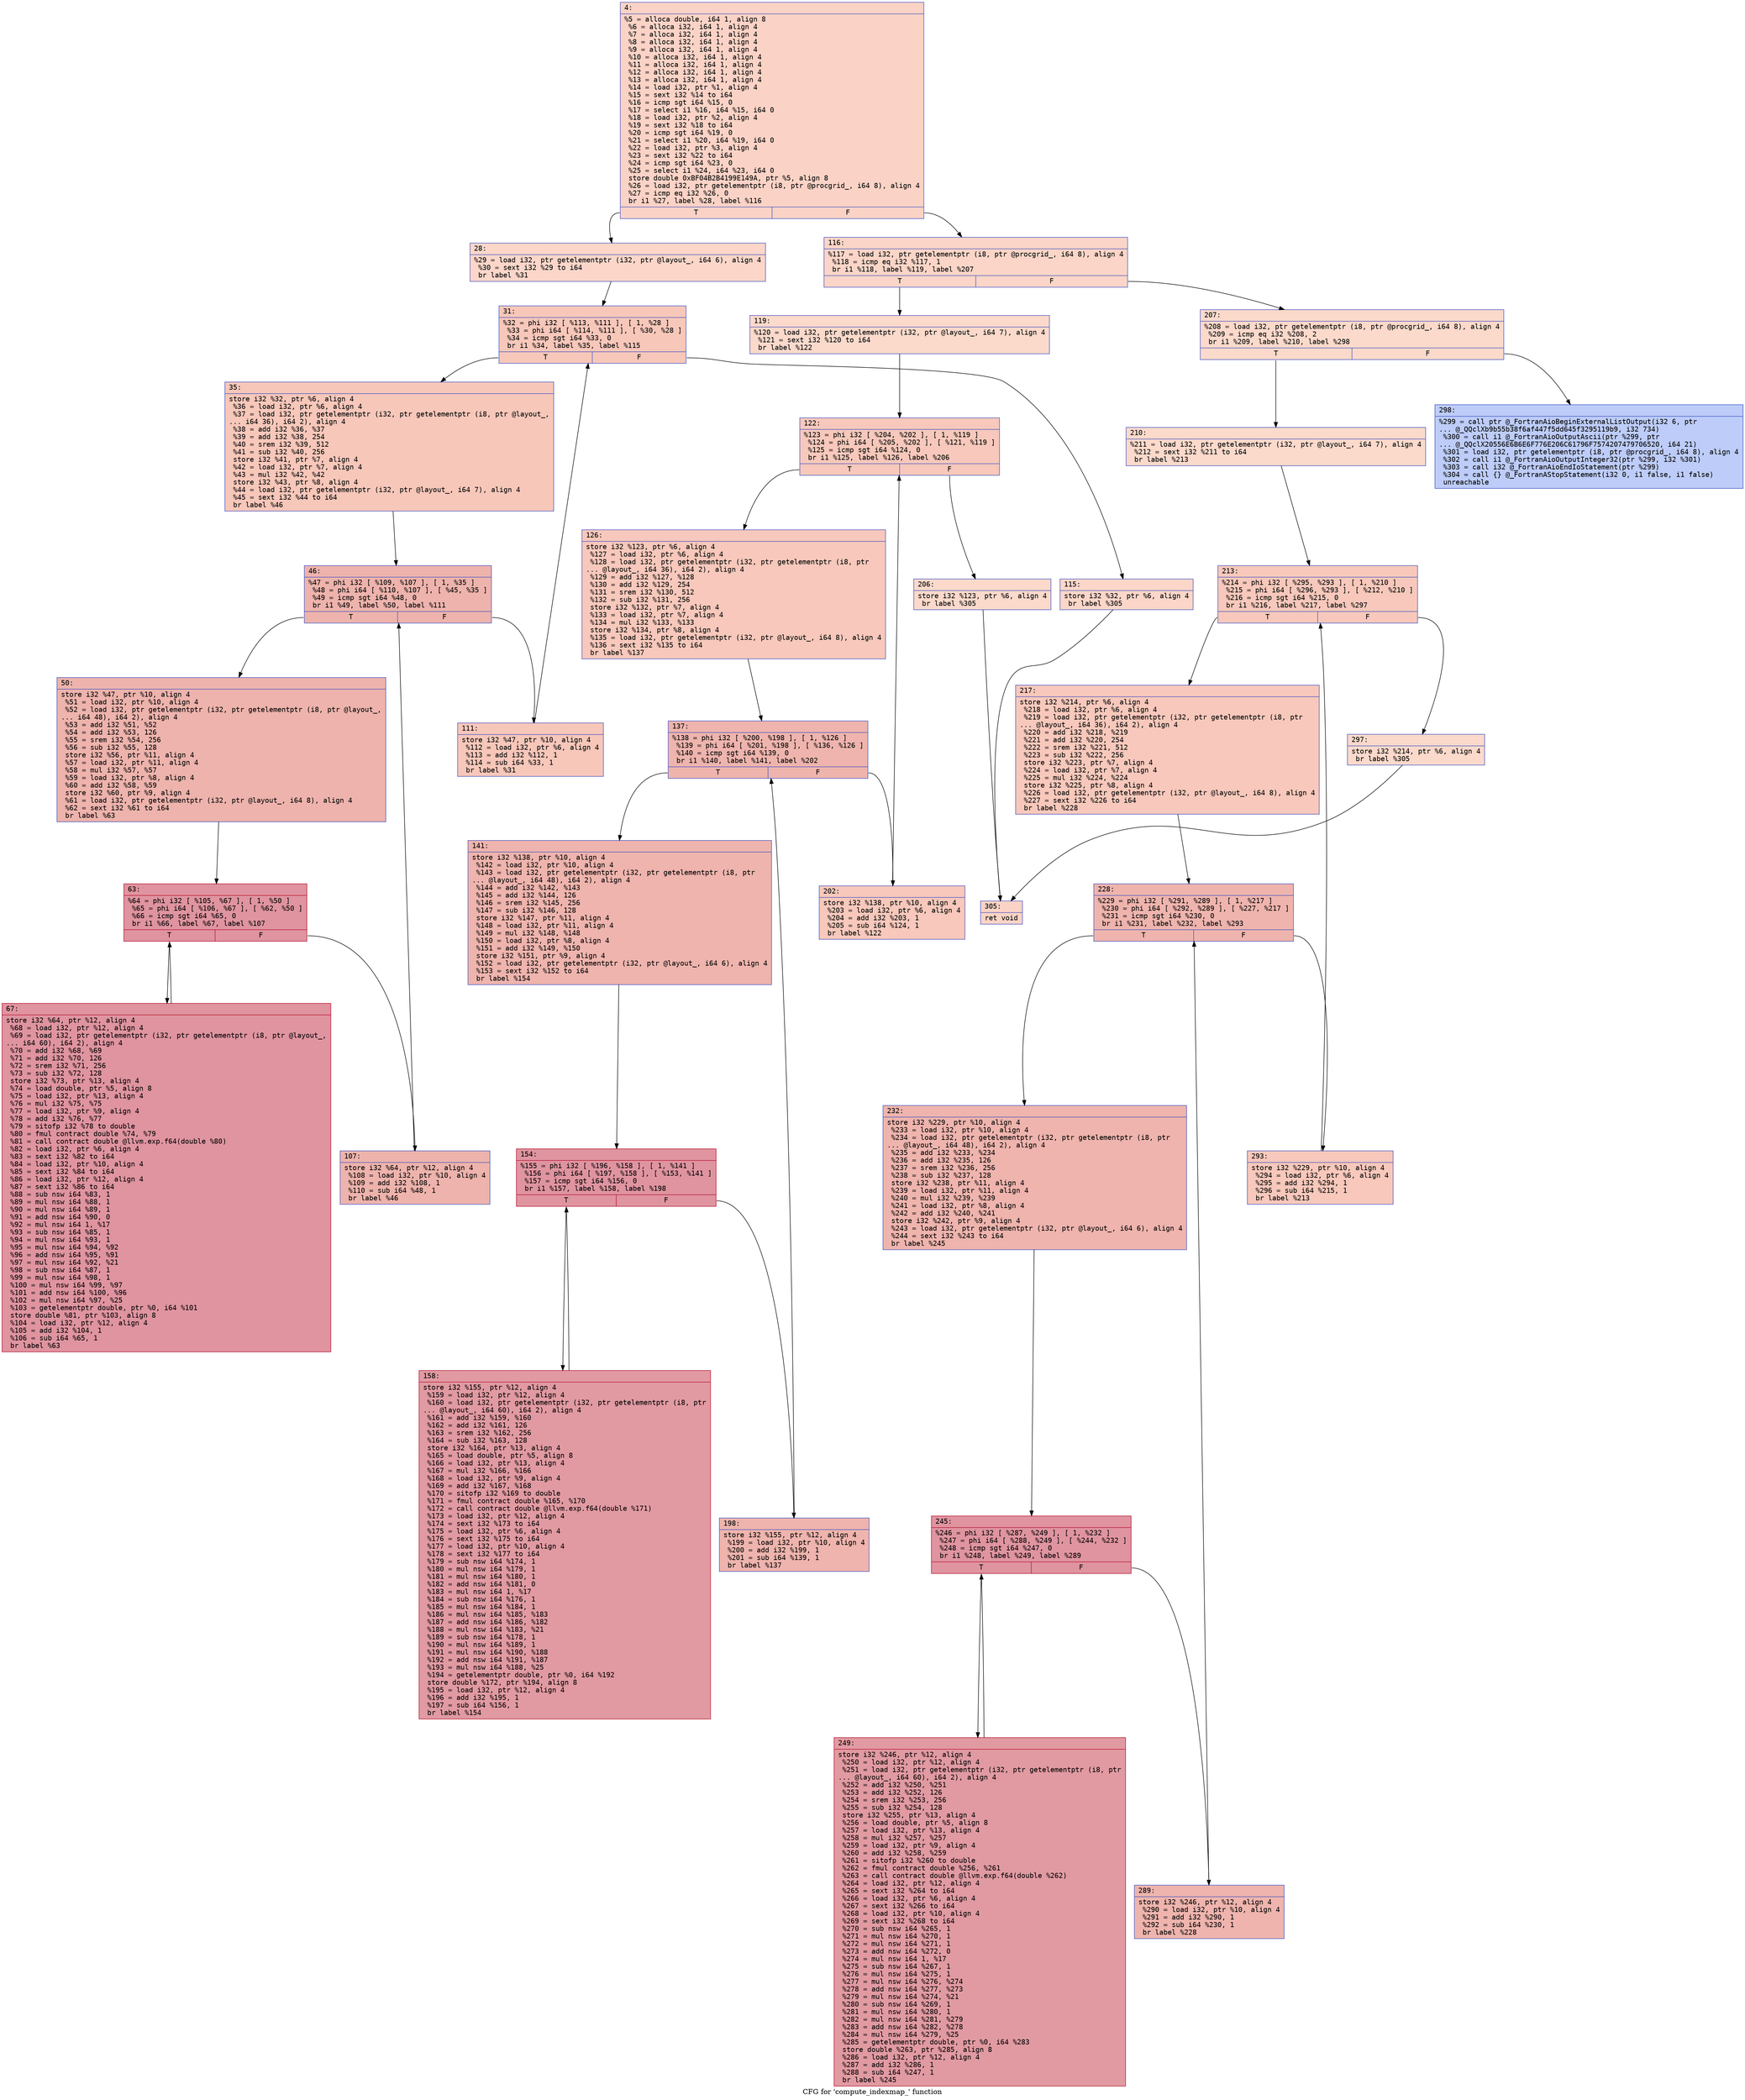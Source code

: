 digraph "CFG for 'compute_indexmap_' function" {
	label="CFG for 'compute_indexmap_' function";

	Node0x55cdf5d39cb0 [shape=record,color="#3d50c3ff", style=filled, fillcolor="#f59c7d70" fontname="Courier",label="{4:\l|  %5 = alloca double, i64 1, align 8\l  %6 = alloca i32, i64 1, align 4\l  %7 = alloca i32, i64 1, align 4\l  %8 = alloca i32, i64 1, align 4\l  %9 = alloca i32, i64 1, align 4\l  %10 = alloca i32, i64 1, align 4\l  %11 = alloca i32, i64 1, align 4\l  %12 = alloca i32, i64 1, align 4\l  %13 = alloca i32, i64 1, align 4\l  %14 = load i32, ptr %1, align 4\l  %15 = sext i32 %14 to i64\l  %16 = icmp sgt i64 %15, 0\l  %17 = select i1 %16, i64 %15, i64 0\l  %18 = load i32, ptr %2, align 4\l  %19 = sext i32 %18 to i64\l  %20 = icmp sgt i64 %19, 0\l  %21 = select i1 %20, i64 %19, i64 0\l  %22 = load i32, ptr %3, align 4\l  %23 = sext i32 %22 to i64\l  %24 = icmp sgt i64 %23, 0\l  %25 = select i1 %24, i64 %23, i64 0\l  store double 0xBF04B2B4199E149A, ptr %5, align 8\l  %26 = load i32, ptr getelementptr (i8, ptr @procgrid_, i64 8), align 4\l  %27 = icmp eq i32 %26, 0\l  br i1 %27, label %28, label %116\l|{<s0>T|<s1>F}}"];
	Node0x55cdf5d39cb0:s0 -> Node0x55cdf5d3a940[tooltip="4 -> 28\nProbability 37.50%" ];
	Node0x55cdf5d39cb0:s1 -> Node0x55cdf5d3a990[tooltip="4 -> 116\nProbability 62.50%" ];
	Node0x55cdf5d3a940 [shape=record,color="#3d50c3ff", style=filled, fillcolor="#f6a38570" fontname="Courier",label="{28:\l|  %29 = load i32, ptr getelementptr (i32, ptr @layout_, i64 6), align 4\l  %30 = sext i32 %29 to i64\l  br label %31\l}"];
	Node0x55cdf5d3a940 -> Node0x55cdf5d3ab80[tooltip="28 -> 31\nProbability 100.00%" ];
	Node0x55cdf5d3ab80 [shape=record,color="#3d50c3ff", style=filled, fillcolor="#ec7f6370" fontname="Courier",label="{31:\l|  %32 = phi i32 [ %113, %111 ], [ 1, %28 ]\l  %33 = phi i64 [ %114, %111 ], [ %30, %28 ]\l  %34 = icmp sgt i64 %33, 0\l  br i1 %34, label %35, label %115\l|{<s0>T|<s1>F}}"];
	Node0x55cdf5d3ab80:s0 -> Node0x55cdf5d3ae40[tooltip="31 -> 35\nProbability 96.88%" ];
	Node0x55cdf5d3ab80:s1 -> Node0x55cdf5d3ae90[tooltip="31 -> 115\nProbability 3.12%" ];
	Node0x55cdf5d3ae40 [shape=record,color="#3d50c3ff", style=filled, fillcolor="#ec7f6370" fontname="Courier",label="{35:\l|  store i32 %32, ptr %6, align 4\l  %36 = load i32, ptr %6, align 4\l  %37 = load i32, ptr getelementptr (i32, ptr getelementptr (i8, ptr @layout_,\l... i64 36), i64 2), align 4\l  %38 = add i32 %36, %37\l  %39 = add i32 %38, 254\l  %40 = srem i32 %39, 512\l  %41 = sub i32 %40, 256\l  store i32 %41, ptr %7, align 4\l  %42 = load i32, ptr %7, align 4\l  %43 = mul i32 %42, %42\l  store i32 %43, ptr %8, align 4\l  %44 = load i32, ptr getelementptr (i32, ptr @layout_, i64 7), align 4\l  %45 = sext i32 %44 to i64\l  br label %46\l}"];
	Node0x55cdf5d3ae40 -> Node0x55cdf5d3b6e0[tooltip="35 -> 46\nProbability 100.00%" ];
	Node0x55cdf5d3b6e0 [shape=record,color="#3d50c3ff", style=filled, fillcolor="#d6524470" fontname="Courier",label="{46:\l|  %47 = phi i32 [ %109, %107 ], [ 1, %35 ]\l  %48 = phi i64 [ %110, %107 ], [ %45, %35 ]\l  %49 = icmp sgt i64 %48, 0\l  br i1 %49, label %50, label %111\l|{<s0>T|<s1>F}}"];
	Node0x55cdf5d3b6e0:s0 -> Node0x55cdf5d3c2f0[tooltip="46 -> 50\nProbability 96.88%" ];
	Node0x55cdf5d3b6e0:s1 -> Node0x55cdf5d3ac40[tooltip="46 -> 111\nProbability 3.12%" ];
	Node0x55cdf5d3c2f0 [shape=record,color="#3d50c3ff", style=filled, fillcolor="#d6524470" fontname="Courier",label="{50:\l|  store i32 %47, ptr %10, align 4\l  %51 = load i32, ptr %10, align 4\l  %52 = load i32, ptr getelementptr (i32, ptr getelementptr (i8, ptr @layout_,\l... i64 48), i64 2), align 4\l  %53 = add i32 %51, %52\l  %54 = add i32 %53, 126\l  %55 = srem i32 %54, 256\l  %56 = sub i32 %55, 128\l  store i32 %56, ptr %11, align 4\l  %57 = load i32, ptr %11, align 4\l  %58 = mul i32 %57, %57\l  %59 = load i32, ptr %8, align 4\l  %60 = add i32 %58, %59\l  store i32 %60, ptr %9, align 4\l  %61 = load i32, ptr getelementptr (i32, ptr @layout_, i64 8), align 4\l  %62 = sext i32 %61 to i64\l  br label %63\l}"];
	Node0x55cdf5d3c2f0 -> Node0x55cdf5d3cc90[tooltip="50 -> 63\nProbability 100.00%" ];
	Node0x55cdf5d3cc90 [shape=record,color="#b70d28ff", style=filled, fillcolor="#b70d2870" fontname="Courier",label="{63:\l|  %64 = phi i32 [ %105, %67 ], [ 1, %50 ]\l  %65 = phi i64 [ %106, %67 ], [ %62, %50 ]\l  %66 = icmp sgt i64 %65, 0\l  br i1 %66, label %67, label %107\l|{<s0>T|<s1>F}}"];
	Node0x55cdf5d3cc90:s0 -> Node0x55cdf5d3cd80[tooltip="63 -> 67\nProbability 96.88%" ];
	Node0x55cdf5d3cc90:s1 -> Node0x55cdf5d3b7d0[tooltip="63 -> 107\nProbability 3.12%" ];
	Node0x55cdf5d3cd80 [shape=record,color="#b70d28ff", style=filled, fillcolor="#b70d2870" fontname="Courier",label="{67:\l|  store i32 %64, ptr %12, align 4\l  %68 = load i32, ptr %12, align 4\l  %69 = load i32, ptr getelementptr (i32, ptr getelementptr (i8, ptr @layout_,\l... i64 60), i64 2), align 4\l  %70 = add i32 %68, %69\l  %71 = add i32 %70, 126\l  %72 = srem i32 %71, 256\l  %73 = sub i32 %72, 128\l  store i32 %73, ptr %13, align 4\l  %74 = load double, ptr %5, align 8\l  %75 = load i32, ptr %13, align 4\l  %76 = mul i32 %75, %75\l  %77 = load i32, ptr %9, align 4\l  %78 = add i32 %76, %77\l  %79 = sitofp i32 %78 to double\l  %80 = fmul contract double %74, %79\l  %81 = call contract double @llvm.exp.f64(double %80)\l  %82 = load i32, ptr %6, align 4\l  %83 = sext i32 %82 to i64\l  %84 = load i32, ptr %10, align 4\l  %85 = sext i32 %84 to i64\l  %86 = load i32, ptr %12, align 4\l  %87 = sext i32 %86 to i64\l  %88 = sub nsw i64 %83, 1\l  %89 = mul nsw i64 %88, 1\l  %90 = mul nsw i64 %89, 1\l  %91 = add nsw i64 %90, 0\l  %92 = mul nsw i64 1, %17\l  %93 = sub nsw i64 %85, 1\l  %94 = mul nsw i64 %93, 1\l  %95 = mul nsw i64 %94, %92\l  %96 = add nsw i64 %95, %91\l  %97 = mul nsw i64 %92, %21\l  %98 = sub nsw i64 %87, 1\l  %99 = mul nsw i64 %98, 1\l  %100 = mul nsw i64 %99, %97\l  %101 = add nsw i64 %100, %96\l  %102 = mul nsw i64 %97, %25\l  %103 = getelementptr double, ptr %0, i64 %101\l  store double %81, ptr %103, align 8\l  %104 = load i32, ptr %12, align 4\l  %105 = add i32 %104, 1\l  %106 = sub i64 %65, 1\l  br label %63\l}"];
	Node0x55cdf5d3cd80 -> Node0x55cdf5d3cc90[tooltip="67 -> 63\nProbability 100.00%" ];
	Node0x55cdf5d3b7d0 [shape=record,color="#3d50c3ff", style=filled, fillcolor="#d6524470" fontname="Courier",label="{107:\l|  store i32 %64, ptr %12, align 4\l  %108 = load i32, ptr %10, align 4\l  %109 = add i32 %108, 1\l  %110 = sub i64 %48, 1\l  br label %46\l}"];
	Node0x55cdf5d3b7d0 -> Node0x55cdf5d3b6e0[tooltip="107 -> 46\nProbability 100.00%" ];
	Node0x55cdf5d3ac40 [shape=record,color="#3d50c3ff", style=filled, fillcolor="#ec7f6370" fontname="Courier",label="{111:\l|  store i32 %47, ptr %10, align 4\l  %112 = load i32, ptr %6, align 4\l  %113 = add i32 %112, 1\l  %114 = sub i64 %33, 1\l  br label %31\l}"];
	Node0x55cdf5d3ac40 -> Node0x55cdf5d3ab80[tooltip="111 -> 31\nProbability 100.00%" ];
	Node0x55cdf5d3ae90 [shape=record,color="#3d50c3ff", style=filled, fillcolor="#f6a38570" fontname="Courier",label="{115:\l|  store i32 %32, ptr %6, align 4\l  br label %305\l}"];
	Node0x55cdf5d3ae90 -> Node0x55cdf5d41920[tooltip="115 -> 305\nProbability 100.00%" ];
	Node0x55cdf5d3a990 [shape=record,color="#3d50c3ff", style=filled, fillcolor="#f5a08170" fontname="Courier",label="{116:\l|  %117 = load i32, ptr getelementptr (i8, ptr @procgrid_, i64 8), align 4\l  %118 = icmp eq i32 %117, 1\l  br i1 %118, label %119, label %207\l|{<s0>T|<s1>F}}"];
	Node0x55cdf5d3a990:s0 -> Node0x55cdf5d41af0[tooltip="116 -> 119\nProbability 50.00%" ];
	Node0x55cdf5d3a990:s1 -> Node0x55cdf5d41b40[tooltip="116 -> 207\nProbability 50.00%" ];
	Node0x55cdf5d41af0 [shape=record,color="#3d50c3ff", style=filled, fillcolor="#f7a88970" fontname="Courier",label="{119:\l|  %120 = load i32, ptr getelementptr (i32, ptr @layout_, i64 7), align 4\l  %121 = sext i32 %120 to i64\l  br label %122\l}"];
	Node0x55cdf5d41af0 -> Node0x55cdf5d41d30[tooltip="119 -> 122\nProbability 100.00%" ];
	Node0x55cdf5d41d30 [shape=record,color="#3d50c3ff", style=filled, fillcolor="#ed836670" fontname="Courier",label="{122:\l|  %123 = phi i32 [ %204, %202 ], [ 1, %119 ]\l  %124 = phi i64 [ %205, %202 ], [ %121, %119 ]\l  %125 = icmp sgt i64 %124, 0\l  br i1 %125, label %126, label %206\l|{<s0>T|<s1>F}}"];
	Node0x55cdf5d41d30:s0 -> Node0x55cdf5d42050[tooltip="122 -> 126\nProbability 96.88%" ];
	Node0x55cdf5d41d30:s1 -> Node0x55cdf5d420a0[tooltip="122 -> 206\nProbability 3.12%" ];
	Node0x55cdf5d42050 [shape=record,color="#3d50c3ff", style=filled, fillcolor="#ed836670" fontname="Courier",label="{126:\l|  store i32 %123, ptr %6, align 4\l  %127 = load i32, ptr %6, align 4\l  %128 = load i32, ptr getelementptr (i32, ptr getelementptr (i8, ptr\l... @layout_, i64 36), i64 2), align 4\l  %129 = add i32 %127, %128\l  %130 = add i32 %129, 254\l  %131 = srem i32 %130, 512\l  %132 = sub i32 %131, 256\l  store i32 %132, ptr %7, align 4\l  %133 = load i32, ptr %7, align 4\l  %134 = mul i32 %133, %133\l  store i32 %134, ptr %8, align 4\l  %135 = load i32, ptr getelementptr (i32, ptr @layout_, i64 8), align 4\l  %136 = sext i32 %135 to i64\l  br label %137\l}"];
	Node0x55cdf5d42050 -> Node0x55cdf5d428c0[tooltip="126 -> 137\nProbability 100.00%" ];
	Node0x55cdf5d428c0 [shape=record,color="#3d50c3ff", style=filled, fillcolor="#d8564670" fontname="Courier",label="{137:\l|  %138 = phi i32 [ %200, %198 ], [ 1, %126 ]\l  %139 = phi i64 [ %201, %198 ], [ %136, %126 ]\l  %140 = icmp sgt i64 %139, 0\l  br i1 %140, label %141, label %202\l|{<s0>T|<s1>F}}"];
	Node0x55cdf5d428c0:s0 -> Node0x55cdf5d42be0[tooltip="137 -> 141\nProbability 96.88%" ];
	Node0x55cdf5d428c0:s1 -> Node0x55cdf5d41df0[tooltip="137 -> 202\nProbability 3.12%" ];
	Node0x55cdf5d42be0 [shape=record,color="#3d50c3ff", style=filled, fillcolor="#d8564670" fontname="Courier",label="{141:\l|  store i32 %138, ptr %10, align 4\l  %142 = load i32, ptr %10, align 4\l  %143 = load i32, ptr getelementptr (i32, ptr getelementptr (i8, ptr\l... @layout_, i64 48), i64 2), align 4\l  %144 = add i32 %142, %143\l  %145 = add i32 %144, 126\l  %146 = srem i32 %145, 256\l  %147 = sub i32 %146, 128\l  store i32 %147, ptr %11, align 4\l  %148 = load i32, ptr %11, align 4\l  %149 = mul i32 %148, %148\l  %150 = load i32, ptr %8, align 4\l  %151 = add i32 %149, %150\l  store i32 %151, ptr %9, align 4\l  %152 = load i32, ptr getelementptr (i32, ptr @layout_, i64 6), align 4\l  %153 = sext i32 %152 to i64\l  br label %154\l}"];
	Node0x55cdf5d42be0 -> Node0x55cdf5d43510[tooltip="141 -> 154\nProbability 100.00%" ];
	Node0x55cdf5d43510 [shape=record,color="#b70d28ff", style=filled, fillcolor="#b70d2870" fontname="Courier",label="{154:\l|  %155 = phi i32 [ %196, %158 ], [ 1, %141 ]\l  %156 = phi i64 [ %197, %158 ], [ %153, %141 ]\l  %157 = icmp sgt i64 %156, 0\l  br i1 %157, label %158, label %198\l|{<s0>T|<s1>F}}"];
	Node0x55cdf5d43510:s0 -> Node0x55cdf5d435d0[tooltip="154 -> 158\nProbability 96.88%" ];
	Node0x55cdf5d43510:s1 -> Node0x55cdf5d42980[tooltip="154 -> 198\nProbability 3.12%" ];
	Node0x55cdf5d435d0 [shape=record,color="#b70d28ff", style=filled, fillcolor="#bb1b2c70" fontname="Courier",label="{158:\l|  store i32 %155, ptr %12, align 4\l  %159 = load i32, ptr %12, align 4\l  %160 = load i32, ptr getelementptr (i32, ptr getelementptr (i8, ptr\l... @layout_, i64 60), i64 2), align 4\l  %161 = add i32 %159, %160\l  %162 = add i32 %161, 126\l  %163 = srem i32 %162, 256\l  %164 = sub i32 %163, 128\l  store i32 %164, ptr %13, align 4\l  %165 = load double, ptr %5, align 8\l  %166 = load i32, ptr %13, align 4\l  %167 = mul i32 %166, %166\l  %168 = load i32, ptr %9, align 4\l  %169 = add i32 %167, %168\l  %170 = sitofp i32 %169 to double\l  %171 = fmul contract double %165, %170\l  %172 = call contract double @llvm.exp.f64(double %171)\l  %173 = load i32, ptr %12, align 4\l  %174 = sext i32 %173 to i64\l  %175 = load i32, ptr %6, align 4\l  %176 = sext i32 %175 to i64\l  %177 = load i32, ptr %10, align 4\l  %178 = sext i32 %177 to i64\l  %179 = sub nsw i64 %174, 1\l  %180 = mul nsw i64 %179, 1\l  %181 = mul nsw i64 %180, 1\l  %182 = add nsw i64 %181, 0\l  %183 = mul nsw i64 1, %17\l  %184 = sub nsw i64 %176, 1\l  %185 = mul nsw i64 %184, 1\l  %186 = mul nsw i64 %185, %183\l  %187 = add nsw i64 %186, %182\l  %188 = mul nsw i64 %183, %21\l  %189 = sub nsw i64 %178, 1\l  %190 = mul nsw i64 %189, 1\l  %191 = mul nsw i64 %190, %188\l  %192 = add nsw i64 %191, %187\l  %193 = mul nsw i64 %188, %25\l  %194 = getelementptr double, ptr %0, i64 %192\l  store double %172, ptr %194, align 8\l  %195 = load i32, ptr %12, align 4\l  %196 = add i32 %195, 1\l  %197 = sub i64 %156, 1\l  br label %154\l}"];
	Node0x55cdf5d435d0 -> Node0x55cdf5d43510[tooltip="158 -> 154\nProbability 100.00%" ];
	Node0x55cdf5d42980 [shape=record,color="#3d50c3ff", style=filled, fillcolor="#d8564670" fontname="Courier",label="{198:\l|  store i32 %155, ptr %12, align 4\l  %199 = load i32, ptr %10, align 4\l  %200 = add i32 %199, 1\l  %201 = sub i64 %139, 1\l  br label %137\l}"];
	Node0x55cdf5d42980 -> Node0x55cdf5d428c0[tooltip="198 -> 137\nProbability 100.00%" ];
	Node0x55cdf5d41df0 [shape=record,color="#3d50c3ff", style=filled, fillcolor="#ed836670" fontname="Courier",label="{202:\l|  store i32 %138, ptr %10, align 4\l  %203 = load i32, ptr %6, align 4\l  %204 = add i32 %203, 1\l  %205 = sub i64 %124, 1\l  br label %122\l}"];
	Node0x55cdf5d41df0 -> Node0x55cdf5d41d30[tooltip="202 -> 122\nProbability 100.00%" ];
	Node0x55cdf5d420a0 [shape=record,color="#3d50c3ff", style=filled, fillcolor="#f7a88970" fontname="Courier",label="{206:\l|  store i32 %123, ptr %6, align 4\l  br label %305\l}"];
	Node0x55cdf5d420a0 -> Node0x55cdf5d41920[tooltip="206 -> 305\nProbability 100.00%" ];
	Node0x55cdf5d41b40 [shape=record,color="#3d50c3ff", style=filled, fillcolor="#f7a88970" fontname="Courier",label="{207:\l|  %208 = load i32, ptr getelementptr (i8, ptr @procgrid_, i64 8), align 4\l  %209 = icmp eq i32 %208, 2\l  br i1 %209, label %210, label %298\l|{<s0>T|<s1>F}}"];
	Node0x55cdf5d41b40:s0 -> Node0x55cdf5d40fa0[tooltip="207 -> 210\nProbability 100.00%" ];
	Node0x55cdf5d41b40:s1 -> Node0x55cdf5d40ff0[tooltip="207 -> 298\nProbability 0.00%" ];
	Node0x55cdf5d40fa0 [shape=record,color="#3d50c3ff", style=filled, fillcolor="#f7a88970" fontname="Courier",label="{210:\l|  %211 = load i32, ptr getelementptr (i32, ptr @layout_, i64 7), align 4\l  %212 = sext i32 %211 to i64\l  br label %213\l}"];
	Node0x55cdf5d40fa0 -> Node0x55cdf5d411e0[tooltip="210 -> 213\nProbability 100.00%" ];
	Node0x55cdf5d411e0 [shape=record,color="#3d50c3ff", style=filled, fillcolor="#ed836670" fontname="Courier",label="{213:\l|  %214 = phi i32 [ %295, %293 ], [ 1, %210 ]\l  %215 = phi i64 [ %296, %293 ], [ %212, %210 ]\l  %216 = icmp sgt i64 %215, 0\l  br i1 %216, label %217, label %297\l|{<s0>T|<s1>F}}"];
	Node0x55cdf5d411e0:s0 -> Node0x55cdf5d46db0[tooltip="213 -> 217\nProbability 96.88%" ];
	Node0x55cdf5d411e0:s1 -> Node0x55cdf5d46e00[tooltip="213 -> 297\nProbability 3.12%" ];
	Node0x55cdf5d46db0 [shape=record,color="#3d50c3ff", style=filled, fillcolor="#ed836670" fontname="Courier",label="{217:\l|  store i32 %214, ptr %6, align 4\l  %218 = load i32, ptr %6, align 4\l  %219 = load i32, ptr getelementptr (i32, ptr getelementptr (i8, ptr\l... @layout_, i64 36), i64 2), align 4\l  %220 = add i32 %218, %219\l  %221 = add i32 %220, 254\l  %222 = srem i32 %221, 512\l  %223 = sub i32 %222, 256\l  store i32 %223, ptr %7, align 4\l  %224 = load i32, ptr %7, align 4\l  %225 = mul i32 %224, %224\l  store i32 %225, ptr %8, align 4\l  %226 = load i32, ptr getelementptr (i32, ptr @layout_, i64 8), align 4\l  %227 = sext i32 %226 to i64\l  br label %228\l}"];
	Node0x55cdf5d46db0 -> Node0x55cdf5d47620[tooltip="217 -> 228\nProbability 100.00%" ];
	Node0x55cdf5d47620 [shape=record,color="#3d50c3ff", style=filled, fillcolor="#d8564670" fontname="Courier",label="{228:\l|  %229 = phi i32 [ %291, %289 ], [ 1, %217 ]\l  %230 = phi i64 [ %292, %289 ], [ %227, %217 ]\l  %231 = icmp sgt i64 %230, 0\l  br i1 %231, label %232, label %293\l|{<s0>T|<s1>F}}"];
	Node0x55cdf5d47620:s0 -> Node0x55cdf5d47940[tooltip="228 -> 232\nProbability 96.88%" ];
	Node0x55cdf5d47620:s1 -> Node0x55cdf5d412a0[tooltip="228 -> 293\nProbability 3.12%" ];
	Node0x55cdf5d47940 [shape=record,color="#3d50c3ff", style=filled, fillcolor="#d8564670" fontname="Courier",label="{232:\l|  store i32 %229, ptr %10, align 4\l  %233 = load i32, ptr %10, align 4\l  %234 = load i32, ptr getelementptr (i32, ptr getelementptr (i8, ptr\l... @layout_, i64 48), i64 2), align 4\l  %235 = add i32 %233, %234\l  %236 = add i32 %235, 126\l  %237 = srem i32 %236, 256\l  %238 = sub i32 %237, 128\l  store i32 %238, ptr %11, align 4\l  %239 = load i32, ptr %11, align 4\l  %240 = mul i32 %239, %239\l  %241 = load i32, ptr %8, align 4\l  %242 = add i32 %240, %241\l  store i32 %242, ptr %9, align 4\l  %243 = load i32, ptr getelementptr (i32, ptr @layout_, i64 6), align 4\l  %244 = sext i32 %243 to i64\l  br label %245\l}"];
	Node0x55cdf5d47940 -> Node0x55cdf5d48270[tooltip="232 -> 245\nProbability 100.00%" ];
	Node0x55cdf5d48270 [shape=record,color="#b70d28ff", style=filled, fillcolor="#b70d2870" fontname="Courier",label="{245:\l|  %246 = phi i32 [ %287, %249 ], [ 1, %232 ]\l  %247 = phi i64 [ %288, %249 ], [ %244, %232 ]\l  %248 = icmp sgt i64 %247, 0\l  br i1 %248, label %249, label %289\l|{<s0>T|<s1>F}}"];
	Node0x55cdf5d48270:s0 -> Node0x55cdf5d48330[tooltip="245 -> 249\nProbability 96.88%" ];
	Node0x55cdf5d48270:s1 -> Node0x55cdf5d476e0[tooltip="245 -> 289\nProbability 3.12%" ];
	Node0x55cdf5d48330 [shape=record,color="#b70d28ff", style=filled, fillcolor="#bb1b2c70" fontname="Courier",label="{249:\l|  store i32 %246, ptr %12, align 4\l  %250 = load i32, ptr %12, align 4\l  %251 = load i32, ptr getelementptr (i32, ptr getelementptr (i8, ptr\l... @layout_, i64 60), i64 2), align 4\l  %252 = add i32 %250, %251\l  %253 = add i32 %252, 126\l  %254 = srem i32 %253, 256\l  %255 = sub i32 %254, 128\l  store i32 %255, ptr %13, align 4\l  %256 = load double, ptr %5, align 8\l  %257 = load i32, ptr %13, align 4\l  %258 = mul i32 %257, %257\l  %259 = load i32, ptr %9, align 4\l  %260 = add i32 %258, %259\l  %261 = sitofp i32 %260 to double\l  %262 = fmul contract double %256, %261\l  %263 = call contract double @llvm.exp.f64(double %262)\l  %264 = load i32, ptr %12, align 4\l  %265 = sext i32 %264 to i64\l  %266 = load i32, ptr %6, align 4\l  %267 = sext i32 %266 to i64\l  %268 = load i32, ptr %10, align 4\l  %269 = sext i32 %268 to i64\l  %270 = sub nsw i64 %265, 1\l  %271 = mul nsw i64 %270, 1\l  %272 = mul nsw i64 %271, 1\l  %273 = add nsw i64 %272, 0\l  %274 = mul nsw i64 1, %17\l  %275 = sub nsw i64 %267, 1\l  %276 = mul nsw i64 %275, 1\l  %277 = mul nsw i64 %276, %274\l  %278 = add nsw i64 %277, %273\l  %279 = mul nsw i64 %274, %21\l  %280 = sub nsw i64 %269, 1\l  %281 = mul nsw i64 %280, 1\l  %282 = mul nsw i64 %281, %279\l  %283 = add nsw i64 %282, %278\l  %284 = mul nsw i64 %279, %25\l  %285 = getelementptr double, ptr %0, i64 %283\l  store double %263, ptr %285, align 8\l  %286 = load i32, ptr %12, align 4\l  %287 = add i32 %286, 1\l  %288 = sub i64 %247, 1\l  br label %245\l}"];
	Node0x55cdf5d48330 -> Node0x55cdf5d48270[tooltip="249 -> 245\nProbability 100.00%" ];
	Node0x55cdf5d476e0 [shape=record,color="#3d50c3ff", style=filled, fillcolor="#d8564670" fontname="Courier",label="{289:\l|  store i32 %246, ptr %12, align 4\l  %290 = load i32, ptr %10, align 4\l  %291 = add i32 %290, 1\l  %292 = sub i64 %230, 1\l  br label %228\l}"];
	Node0x55cdf5d476e0 -> Node0x55cdf5d47620[tooltip="289 -> 228\nProbability 100.00%" ];
	Node0x55cdf5d412a0 [shape=record,color="#3d50c3ff", style=filled, fillcolor="#ed836670" fontname="Courier",label="{293:\l|  store i32 %229, ptr %10, align 4\l  %294 = load i32, ptr %6, align 4\l  %295 = add i32 %294, 1\l  %296 = sub i64 %215, 1\l  br label %213\l}"];
	Node0x55cdf5d412a0 -> Node0x55cdf5d411e0[tooltip="293 -> 213\nProbability 100.00%" ];
	Node0x55cdf5d46e00 [shape=record,color="#3d50c3ff", style=filled, fillcolor="#f7a88970" fontname="Courier",label="{297:\l|  store i32 %214, ptr %6, align 4\l  br label %305\l}"];
	Node0x55cdf5d46e00 -> Node0x55cdf5d41920[tooltip="297 -> 305\nProbability 100.00%" ];
	Node0x55cdf5d40ff0 [shape=record,color="#3d50c3ff", style=filled, fillcolor="#6a8bef70" fontname="Courier",label="{298:\l|  %299 = call ptr @_FortranAioBeginExternalListOutput(i32 6, ptr\l... @_QQclXb9b55b38f6af447f5dd645f3295119b9, i32 734)\l  %300 = call i1 @_FortranAioOutputAscii(ptr %299, ptr\l... @_QQclX20556E6B6E6F776E206C61796F7574207479706520, i64 21)\l  %301 = load i32, ptr getelementptr (i8, ptr @procgrid_, i64 8), align 4\l  %302 = call i1 @_FortranAioOutputInteger32(ptr %299, i32 %301)\l  %303 = call i32 @_FortranAioEndIoStatement(ptr %299)\l  %304 = call \{\} @_FortranAStopStatement(i32 0, i1 false, i1 false)\l  unreachable\l}"];
	Node0x55cdf5d41920 [shape=record,color="#3d50c3ff", style=filled, fillcolor="#f59c7d70" fontname="Courier",label="{305:\l|  ret void\l}"];
}
